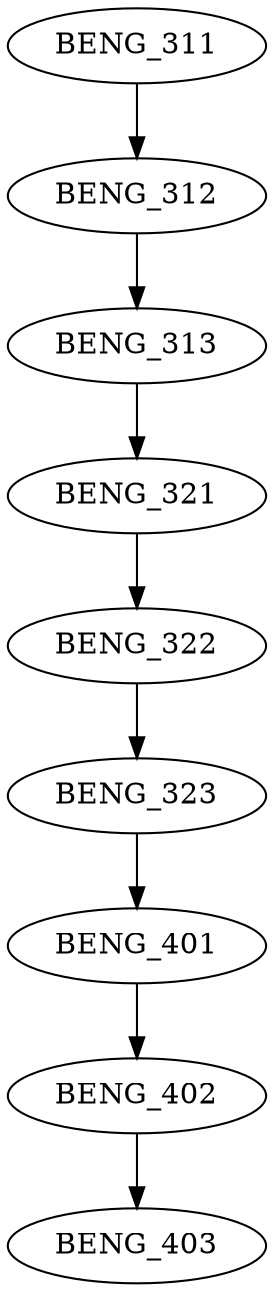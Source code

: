 digraph G {
    edge [color=black];
    BENG_311 -> BENG_312;
    edge [color=black];
    BENG_312 -> BENG_313;
    edge [color=black];
    BENG_313 -> BENG_321;
    edge [color=black];
    BENG_321 -> BENG_322;
    edge [color=black];
    BENG_322 -> BENG_323;
    edge [color=black];
    BENG_323 -> BENG_401;
    edge [color=black];
    BENG_401 -> BENG_402;
    edge [color=black];
    BENG_402 -> BENG_403;
}
